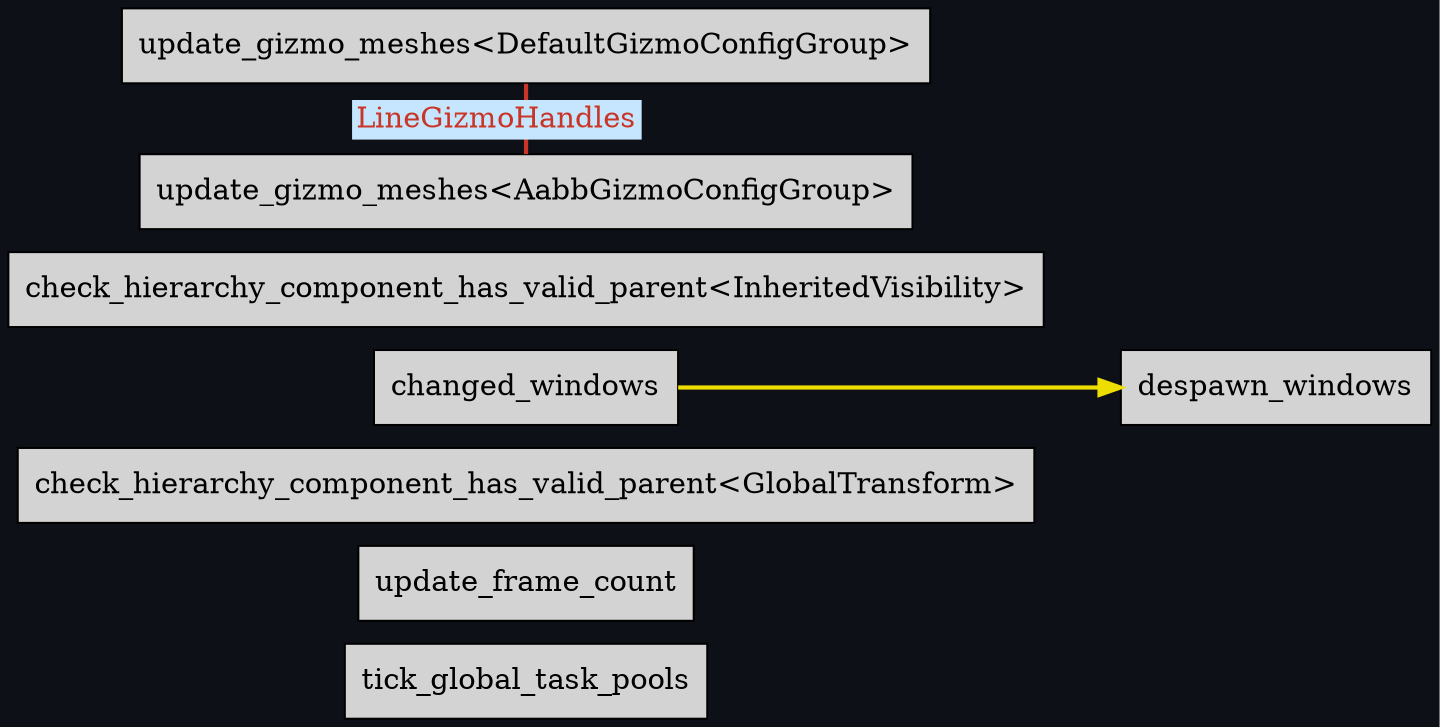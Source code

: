 digraph "" {
	"compound"="true";
	"splines"="spline";
	"rankdir"="LR";
	"bgcolor"="#0d1117";
	"fontname"="Helvetica";
	"nodesep"="0.15";
	edge ["penwidth"="2"];
	node ["shape"="box", "style"="filled"];
	"node_System(0)" ["label"="tick_global_task_pools", "tooltip"="bevy_core::tick_global_task_pools"]
	"node_System(1)" ["label"="update_frame_count", "tooltip"="bevy_core::update_frame_count"]
	"node_System(2)" ["label"="check_hierarchy_component_has_valid_parent<GlobalTransform>", "tooltip"="bevy_hierarchy::valid_parent_check_plugin::check_hierarchy_component_has_valid_parent<bevy_transform::components::global_transform::GlobalTransform>"]
	"node_System(3)" ["label"="changed_windows", "tooltip"="bevy_winit::system::changed_windows"]
	"node_System(4)" ["label"="despawn_windows", "tooltip"="bevy_winit::system::despawn_windows"]
	"node_System(5)" ["label"="check_hierarchy_component_has_valid_parent<InheritedVisibility>", "tooltip"="bevy_hierarchy::valid_parent_check_plugin::check_hierarchy_component_has_valid_parent<bevy_render::view::visibility::InheritedVisibility>"]
	"node_System(6)" ["label"="update_gizmo_meshes<DefaultGizmoConfigGroup>", "tooltip"="bevy_gizmos::update_gizmo_meshes<bevy_gizmos::config::DefaultGizmoConfigGroup>"]
	"node_System(7)" ["label"="update_gizmo_meshes<AabbGizmoConfigGroup>", "tooltip"="bevy_gizmos::update_gizmo_meshes<bevy_gizmos::aabb::AabbGizmoConfigGroup>"]
	"node_System(3)" -> "node_System(4)" ["lhead"="", "ltail"="", "tooltip"="changed_windows → despawn_windows", "color"="#eede00"]
	"node_System(6)" -> "node_System(7)" ["dir"="none", "constraint"="false", "color"="#c93526", "fontcolor"="#c93526", "label"=<<table border="0" cellborder="0"><tr><td bgcolor="#c6e6ff">LineGizmoHandles</td></tr></table>>, "labeltooltip"="update_gizmo_meshes<DefaultGizmoConfigGroup> — update_gizmo_meshes<AabbGizmoConfigGroup>"]
}
